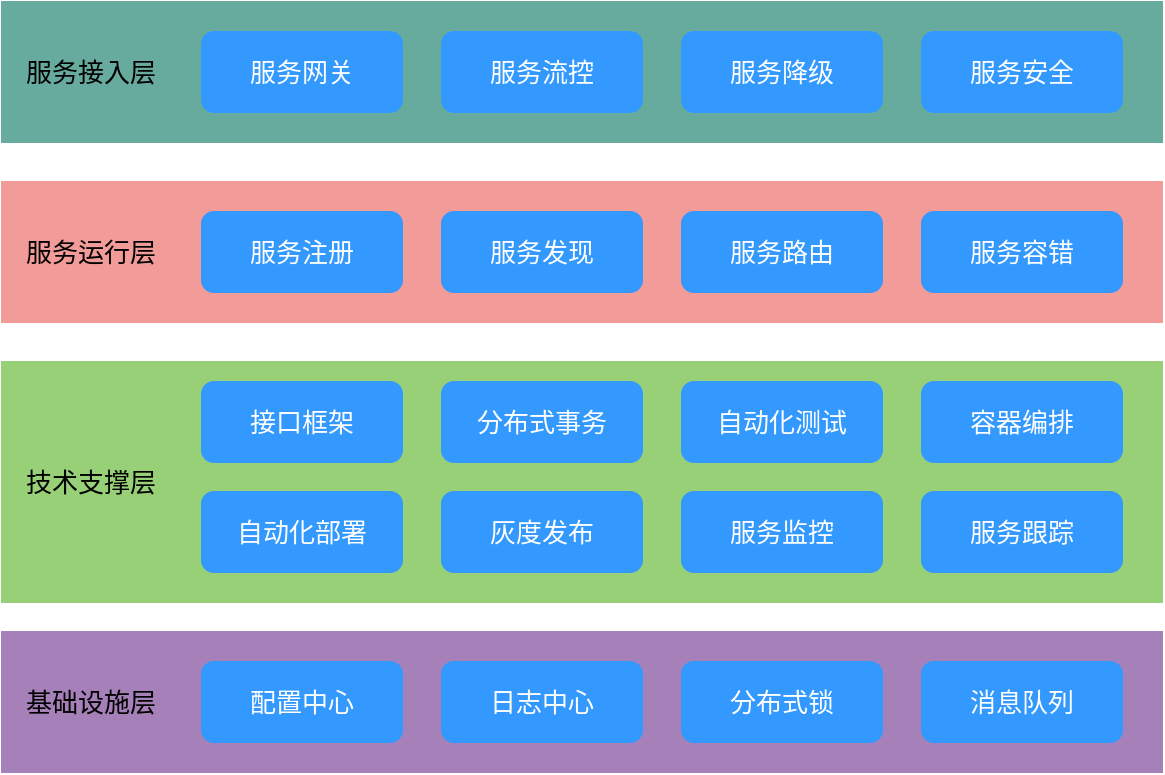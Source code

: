 <mxfile version="15.4.0" type="device" pages="3"><diagram id="jKe1ugcWd2qYfyS5gNuc" name="Page-1"><mxGraphModel dx="1074" dy="954" grid="1" gridSize="10" guides="1" tooltips="1" connect="1" arrows="1" fold="1" page="1" pageScale="1" pageWidth="827" pageHeight="1169" math="0" shadow="0"><root><mxCell id="0"/><mxCell id="1" parent="0"/><mxCell id="sHxyZPoB7y3CMggmvpls-24" value="服务接入层" style="rounded=0;whiteSpace=wrap;html=1;fontFamily=微软雅黑;fontSize=13;fontColor=#000000;strokeColor=#67AB9F;fillColor=#67AB9F;align=left;spacingLeft=10;" vertex="1" parent="1"><mxGeometry x="100" y="300" width="580" height="70" as="geometry"/></mxCell><mxCell id="sHxyZPoB7y3CMggmvpls-23" value="服务运行层" style="rounded=0;whiteSpace=wrap;html=1;fontFamily=微软雅黑;fontSize=13;fontColor=#000000;strokeColor=#F19C99;fillColor=#F19C99;align=left;spacingLeft=10;" vertex="1" parent="1"><mxGeometry x="100" y="390" width="580" height="70" as="geometry"/></mxCell><mxCell id="sHxyZPoB7y3CMggmvpls-22" value="技术支撑层" style="rounded=0;whiteSpace=wrap;html=1;fontFamily=微软雅黑;fontSize=13;fontColor=#000000;strokeColor=#97D077;fillColor=#97D077;align=left;spacingLeft=10;" vertex="1" parent="1"><mxGeometry x="100" y="480" width="580" height="120" as="geometry"/></mxCell><mxCell id="sHxyZPoB7y3CMggmvpls-21" value="基础设施层" style="rounded=0;whiteSpace=wrap;html=1;fontFamily=微软雅黑;fontSize=13;fontColor=#000000;strokeColor=#A680B8;fillColor=#A680B8;align=left;spacingLeft=10;" vertex="1" parent="1"><mxGeometry x="100" y="615" width="580" height="70" as="geometry"/></mxCell><mxCell id="sHxyZPoB7y3CMggmvpls-1" value="配置中心" style="rounded=1;whiteSpace=wrap;html=1;fontFamily=微软雅黑;fontSize=13;fillColor=#3399FF;strokeColor=#3399FF;fontColor=#FFFFFF;" vertex="1" parent="1"><mxGeometry x="200" y="630" width="100" height="40" as="geometry"/></mxCell><mxCell id="sHxyZPoB7y3CMggmvpls-2" value="日志中心" style="rounded=1;whiteSpace=wrap;html=1;fontFamily=微软雅黑;fontSize=13;fillColor=#3399FF;strokeColor=#3399FF;fontColor=#FFFFFF;" vertex="1" parent="1"><mxGeometry x="320" y="630" width="100" height="40" as="geometry"/></mxCell><mxCell id="sHxyZPoB7y3CMggmvpls-3" value="分布式锁" style="rounded=1;whiteSpace=wrap;html=1;fontFamily=微软雅黑;fontSize=13;fillColor=#3399FF;strokeColor=#3399FF;fontColor=#FFFFFF;" vertex="1" parent="1"><mxGeometry x="440" y="630" width="100" height="40" as="geometry"/></mxCell><mxCell id="sHxyZPoB7y3CMggmvpls-4" value="消息队列" style="rounded=1;whiteSpace=wrap;html=1;fontFamily=微软雅黑;fontSize=13;fillColor=#3399FF;strokeColor=#3399FF;fontColor=#FFFFFF;" vertex="1" parent="1"><mxGeometry x="560" y="630" width="100" height="40" as="geometry"/></mxCell><mxCell id="sHxyZPoB7y3CMggmvpls-5" value="自动化部署" style="rounded=1;whiteSpace=wrap;html=1;fontFamily=微软雅黑;fontSize=13;fillColor=#3399FF;strokeColor=#3399FF;fontColor=#FFFFFF;" vertex="1" parent="1"><mxGeometry x="200" y="545" width="100" height="40" as="geometry"/></mxCell><mxCell id="sHxyZPoB7y3CMggmvpls-6" value="灰度发布" style="rounded=1;whiteSpace=wrap;html=1;fontFamily=微软雅黑;fontSize=13;fillColor=#3399FF;strokeColor=#3399FF;fontColor=#FFFFFF;" vertex="1" parent="1"><mxGeometry x="320" y="545" width="100" height="40" as="geometry"/></mxCell><mxCell id="sHxyZPoB7y3CMggmvpls-7" value="服务监控" style="rounded=1;whiteSpace=wrap;html=1;fontFamily=微软雅黑;fontSize=13;fillColor=#3399FF;strokeColor=#3399FF;fontColor=#FFFFFF;" vertex="1" parent="1"><mxGeometry x="440" y="545" width="100" height="40" as="geometry"/></mxCell><mxCell id="sHxyZPoB7y3CMggmvpls-8" value="服务跟踪" style="rounded=1;whiteSpace=wrap;html=1;fontFamily=微软雅黑;fontSize=13;fillColor=#3399FF;strokeColor=#3399FF;fontColor=#FFFFFF;" vertex="1" parent="1"><mxGeometry x="560" y="545" width="100" height="40" as="geometry"/></mxCell><mxCell id="sHxyZPoB7y3CMggmvpls-9" value="接口框架" style="rounded=1;whiteSpace=wrap;html=1;fontFamily=微软雅黑;fontSize=13;fillColor=#3399FF;strokeColor=#3399FF;fontColor=#FFFFFF;" vertex="1" parent="1"><mxGeometry x="200" y="490" width="100" height="40" as="geometry"/></mxCell><mxCell id="sHxyZPoB7y3CMggmvpls-10" value="分布式事务" style="rounded=1;whiteSpace=wrap;html=1;fontFamily=微软雅黑;fontSize=13;fillColor=#3399FF;strokeColor=#3399FF;fontColor=#FFFFFF;" vertex="1" parent="1"><mxGeometry x="320" y="490" width="100" height="40" as="geometry"/></mxCell><mxCell id="sHxyZPoB7y3CMggmvpls-11" value="自动化测试" style="rounded=1;whiteSpace=wrap;html=1;fontFamily=微软雅黑;fontSize=13;fillColor=#3399FF;strokeColor=#3399FF;fontColor=#FFFFFF;" vertex="1" parent="1"><mxGeometry x="440" y="490" width="100" height="40" as="geometry"/></mxCell><mxCell id="sHxyZPoB7y3CMggmvpls-12" value="容器编排" style="rounded=1;whiteSpace=wrap;html=1;fontFamily=微软雅黑;fontSize=13;fillColor=#3399FF;strokeColor=#3399FF;fontColor=#FFFFFF;" vertex="1" parent="1"><mxGeometry x="560" y="490" width="100" height="40" as="geometry"/></mxCell><mxCell id="sHxyZPoB7y3CMggmvpls-13" value="服务注册" style="rounded=1;whiteSpace=wrap;html=1;fontFamily=微软雅黑;fontSize=13;fillColor=#3399FF;strokeColor=#3399FF;fontColor=#FFFFFF;" vertex="1" parent="1"><mxGeometry x="200" y="405" width="100" height="40" as="geometry"/></mxCell><mxCell id="sHxyZPoB7y3CMggmvpls-14" value="服务发现" style="rounded=1;whiteSpace=wrap;html=1;fontFamily=微软雅黑;fontSize=13;fillColor=#3399FF;strokeColor=#3399FF;fontColor=#FFFFFF;" vertex="1" parent="1"><mxGeometry x="320" y="405" width="100" height="40" as="geometry"/></mxCell><mxCell id="sHxyZPoB7y3CMggmvpls-15" value="服务路由" style="rounded=1;whiteSpace=wrap;html=1;fontFamily=微软雅黑;fontSize=13;fillColor=#3399FF;strokeColor=#3399FF;fontColor=#FFFFFF;" vertex="1" parent="1"><mxGeometry x="440" y="405" width="100" height="40" as="geometry"/></mxCell><mxCell id="sHxyZPoB7y3CMggmvpls-16" value="服务容错" style="rounded=1;whiteSpace=wrap;html=1;fontFamily=微软雅黑;fontSize=13;fillColor=#3399FF;strokeColor=#3399FF;fontColor=#FFFFFF;" vertex="1" parent="1"><mxGeometry x="560" y="405" width="100" height="40" as="geometry"/></mxCell><mxCell id="sHxyZPoB7y3CMggmvpls-17" value="服务网关" style="rounded=1;whiteSpace=wrap;html=1;fontFamily=微软雅黑;fontSize=13;fillColor=#3399FF;strokeColor=#3399FF;fontColor=#FFFFFF;" vertex="1" parent="1"><mxGeometry x="200" y="315" width="100" height="40" as="geometry"/></mxCell><mxCell id="sHxyZPoB7y3CMggmvpls-18" value="服务流控" style="rounded=1;whiteSpace=wrap;html=1;fontFamily=微软雅黑;fontSize=13;fillColor=#3399FF;strokeColor=#3399FF;fontColor=#FFFFFF;" vertex="1" parent="1"><mxGeometry x="320" y="315" width="100" height="40" as="geometry"/></mxCell><mxCell id="sHxyZPoB7y3CMggmvpls-19" value="服务降级" style="rounded=1;whiteSpace=wrap;html=1;fontFamily=微软雅黑;fontSize=13;fillColor=#3399FF;strokeColor=#3399FF;fontColor=#FFFFFF;" vertex="1" parent="1"><mxGeometry x="440" y="315" width="100" height="40" as="geometry"/></mxCell><mxCell id="sHxyZPoB7y3CMggmvpls-20" value="服务安全" style="rounded=1;whiteSpace=wrap;html=1;fontFamily=微软雅黑;fontSize=13;fillColor=#3399FF;strokeColor=#3399FF;fontColor=#FFFFFF;" vertex="1" parent="1"><mxGeometry x="560" y="315" width="100" height="40" as="geometry"/></mxCell></root></mxGraphModel></diagram><diagram id="Z_XVHHhlVCdZMIR9yQ0g" name="Page-2"><mxGraphModel dx="1074" dy="954" grid="1" gridSize="10" guides="1" tooltips="1" connect="1" arrows="1" fold="1" page="1" pageScale="1" pageWidth="827" pageHeight="1169" math="0" shadow="0"><root><mxCell id="Q5e4TwS98qTr8Il6aB6M-0"/><mxCell id="Q5e4TwS98qTr8Il6aB6M-1" parent="Q5e4TwS98qTr8Il6aB6M-0"/><mxCell id="wWzivkkSqYl8RUSPKKXo-0" value="服务接入层" style="rounded=0;whiteSpace=wrap;html=1;fontFamily=微软雅黑;fontSize=13;fontColor=#000000;strokeColor=#67AB9F;fillColor=#67AB9F;align=left;spacingLeft=10;" vertex="1" parent="Q5e4TwS98qTr8Il6aB6M-1"><mxGeometry x="100" y="300" width="580" height="70" as="geometry"/></mxCell><mxCell id="wWzivkkSqYl8RUSPKKXo-1" value="服务运行层" style="rounded=0;whiteSpace=wrap;html=1;fontFamily=微软雅黑;fontSize=13;fontColor=#000000;strokeColor=#F19C99;fillColor=#F19C99;align=left;spacingLeft=10;" vertex="1" parent="Q5e4TwS98qTr8Il6aB6M-1"><mxGeometry x="100" y="390" width="580" height="70" as="geometry"/></mxCell><mxCell id="wWzivkkSqYl8RUSPKKXo-2" value="技术支撑层" style="rounded=0;whiteSpace=wrap;html=1;fontFamily=微软雅黑;fontSize=13;fontColor=#000000;strokeColor=#97D077;fillColor=#97D077;align=left;spacingLeft=10;" vertex="1" parent="Q5e4TwS98qTr8Il6aB6M-1"><mxGeometry x="100" y="480" width="580" height="120" as="geometry"/></mxCell><mxCell id="wWzivkkSqYl8RUSPKKXo-3" value="基础设施层" style="rounded=0;whiteSpace=wrap;html=1;fontFamily=微软雅黑;fontSize=13;fontColor=#000000;strokeColor=#A680B8;fillColor=#A680B8;align=left;spacingLeft=10;" vertex="1" parent="Q5e4TwS98qTr8Il6aB6M-1"><mxGeometry x="100" y="615" width="580" height="70" as="geometry"/></mxCell><mxCell id="wWzivkkSqYl8RUSPKKXo-4" value="配置中心" style="rounded=1;whiteSpace=wrap;html=1;fontFamily=微软雅黑;fontSize=13;fillColor=#3399FF;strokeColor=#3399FF;fontColor=#FFFFFF;" vertex="1" parent="Q5e4TwS98qTr8Il6aB6M-1"><mxGeometry x="200" y="630" width="100" height="40" as="geometry"/></mxCell><mxCell id="wWzivkkSqYl8RUSPKKXo-5" value="日志中心" style="rounded=1;whiteSpace=wrap;html=1;fontFamily=微软雅黑;fontSize=13;fillColor=#3399FF;strokeColor=#3399FF;fontColor=#FFFFFF;" vertex="1" parent="Q5e4TwS98qTr8Il6aB6M-1"><mxGeometry x="320" y="630" width="100" height="40" as="geometry"/></mxCell><mxCell id="wWzivkkSqYl8RUSPKKXo-6" value="分布式锁" style="rounded=1;whiteSpace=wrap;html=1;fontFamily=微软雅黑;fontSize=13;fillColor=#3399FF;strokeColor=#3399FF;fontColor=#FFFFFF;" vertex="1" parent="Q5e4TwS98qTr8Il6aB6M-1"><mxGeometry x="440" y="630" width="100" height="40" as="geometry"/></mxCell><mxCell id="wWzivkkSqYl8RUSPKKXo-7" value="消息队列" style="rounded=1;whiteSpace=wrap;html=1;fontFamily=微软雅黑;fontSize=13;fillColor=#3399FF;strokeColor=#3399FF;fontColor=#FFFFFF;" vertex="1" parent="Q5e4TwS98qTr8Il6aB6M-1"><mxGeometry x="560" y="630" width="100" height="40" as="geometry"/></mxCell><mxCell id="wWzivkkSqYl8RUSPKKXo-8" value="自动化部署" style="rounded=1;whiteSpace=wrap;html=1;fontFamily=微软雅黑;fontSize=13;fillColor=#3399FF;strokeColor=#3399FF;fontColor=#FFFFFF;" vertex="1" parent="Q5e4TwS98qTr8Il6aB6M-1"><mxGeometry x="200" y="545" width="100" height="40" as="geometry"/></mxCell><mxCell id="wWzivkkSqYl8RUSPKKXo-9" value="灰度发布" style="rounded=1;whiteSpace=wrap;html=1;fontFamily=微软雅黑;fontSize=13;fillColor=#3399FF;strokeColor=#3399FF;fontColor=#FFFFFF;" vertex="1" parent="Q5e4TwS98qTr8Il6aB6M-1"><mxGeometry x="320" y="545" width="100" height="40" as="geometry"/></mxCell><mxCell id="wWzivkkSqYl8RUSPKKXo-10" value="服务监控" style="rounded=1;whiteSpace=wrap;html=1;fontFamily=微软雅黑;fontSize=13;fillColor=#3399FF;strokeColor=#3399FF;fontColor=#FFFFFF;" vertex="1" parent="Q5e4TwS98qTr8Il6aB6M-1"><mxGeometry x="440" y="545" width="100" height="40" as="geometry"/></mxCell><mxCell id="wWzivkkSqYl8RUSPKKXo-11" value="服务跟踪" style="rounded=1;whiteSpace=wrap;html=1;fontFamily=微软雅黑;fontSize=13;fillColor=#3399FF;strokeColor=#3399FF;fontColor=#FFFFFF;" vertex="1" parent="Q5e4TwS98qTr8Il6aB6M-1"><mxGeometry x="560" y="545" width="100" height="40" as="geometry"/></mxCell><mxCell id="wWzivkkSqYl8RUSPKKXo-12" value="接口框架" style="rounded=1;whiteSpace=wrap;html=1;fontFamily=微软雅黑;fontSize=13;fillColor=#3399FF;strokeColor=#3399FF;fontColor=#FFFFFF;" vertex="1" parent="Q5e4TwS98qTr8Il6aB6M-1"><mxGeometry x="200" y="490" width="100" height="40" as="geometry"/></mxCell><mxCell id="wWzivkkSqYl8RUSPKKXo-13" value="分布式事务" style="rounded=1;whiteSpace=wrap;html=1;fontFamily=微软雅黑;fontSize=13;fillColor=#3399FF;strokeColor=#3399FF;fontColor=#FFFFFF;" vertex="1" parent="Q5e4TwS98qTr8Il6aB6M-1"><mxGeometry x="320" y="490" width="100" height="40" as="geometry"/></mxCell><mxCell id="wWzivkkSqYl8RUSPKKXo-14" value="自动化测试" style="rounded=1;whiteSpace=wrap;html=1;fontFamily=微软雅黑;fontSize=13;fillColor=#3399FF;strokeColor=#3399FF;fontColor=#FFFFFF;" vertex="1" parent="Q5e4TwS98qTr8Il6aB6M-1"><mxGeometry x="440" y="490" width="100" height="40" as="geometry"/></mxCell><mxCell id="wWzivkkSqYl8RUSPKKXo-15" value="容器编排" style="rounded=1;whiteSpace=wrap;html=1;fontFamily=微软雅黑;fontSize=13;fillColor=#3399FF;strokeColor=#3399FF;fontColor=#FFFFFF;" vertex="1" parent="Q5e4TwS98qTr8Il6aB6M-1"><mxGeometry x="560" y="490" width="100" height="40" as="geometry"/></mxCell><mxCell id="wWzivkkSqYl8RUSPKKXo-16" value="服务注册" style="rounded=1;whiteSpace=wrap;html=1;fontFamily=微软雅黑;fontSize=13;fillColor=#3399FF;strokeColor=#3399FF;fontColor=#FFFFFF;" vertex="1" parent="Q5e4TwS98qTr8Il6aB6M-1"><mxGeometry x="200" y="405" width="100" height="40" as="geometry"/></mxCell><mxCell id="wWzivkkSqYl8RUSPKKXo-17" value="服务发现" style="rounded=1;whiteSpace=wrap;html=1;fontFamily=微软雅黑;fontSize=13;fillColor=#3399FF;strokeColor=#3399FF;fontColor=#FFFFFF;" vertex="1" parent="Q5e4TwS98qTr8Il6aB6M-1"><mxGeometry x="320" y="405" width="100" height="40" as="geometry"/></mxCell><mxCell id="wWzivkkSqYl8RUSPKKXo-18" value="服务路由" style="rounded=1;whiteSpace=wrap;html=1;fontFamily=微软雅黑;fontSize=13;fillColor=#3399FF;strokeColor=#3399FF;fontColor=#FFFFFF;" vertex="1" parent="Q5e4TwS98qTr8Il6aB6M-1"><mxGeometry x="440" y="405" width="100" height="40" as="geometry"/></mxCell><mxCell id="wWzivkkSqYl8RUSPKKXo-19" value="服务容错" style="rounded=1;whiteSpace=wrap;html=1;fontFamily=微软雅黑;fontSize=13;fillColor=#3399FF;strokeColor=#3399FF;fontColor=#FFFFFF;" vertex="1" parent="Q5e4TwS98qTr8Il6aB6M-1"><mxGeometry x="560" y="405" width="100" height="40" as="geometry"/></mxCell><mxCell id="wWzivkkSqYl8RUSPKKXo-20" value="服务网关" style="rounded=1;whiteSpace=wrap;html=1;fontFamily=微软雅黑;fontSize=13;fillColor=#3399FF;strokeColor=#3399FF;fontColor=#FFFFFF;" vertex="1" parent="Q5e4TwS98qTr8Il6aB6M-1"><mxGeometry x="200" y="315" width="100" height="40" as="geometry"/></mxCell><mxCell id="wWzivkkSqYl8RUSPKKXo-21" value="服务流控" style="rounded=1;whiteSpace=wrap;html=1;fontFamily=微软雅黑;fontSize=13;fillColor=#3399FF;strokeColor=#3399FF;fontColor=#FFFFFF;" vertex="1" parent="Q5e4TwS98qTr8Il6aB6M-1"><mxGeometry x="320" y="315" width="100" height="40" as="geometry"/></mxCell><mxCell id="wWzivkkSqYl8RUSPKKXo-22" value="服务降级" style="rounded=1;whiteSpace=wrap;html=1;fontFamily=微软雅黑;fontSize=13;fillColor=#3399FF;strokeColor=#3399FF;fontColor=#FFFFFF;" vertex="1" parent="Q5e4TwS98qTr8Il6aB6M-1"><mxGeometry x="440" y="315" width="100" height="40" as="geometry"/></mxCell><mxCell id="wWzivkkSqYl8RUSPKKXo-23" value="服务安全" style="rounded=1;whiteSpace=wrap;html=1;fontFamily=微软雅黑;fontSize=13;fillColor=#3399FF;strokeColor=#3399FF;fontColor=#FFFFFF;" vertex="1" parent="Q5e4TwS98qTr8Il6aB6M-1"><mxGeometry x="560" y="315" width="100" height="40" as="geometry"/></mxCell><mxCell id="wWzivkkSqYl8RUSPKKXo-24" value="2" style="ellipse;whiteSpace=wrap;html=1;aspect=fixed;fontFamily=微软雅黑;fontSize=20;fontColor=#000000;strokeColor=#FFB570;fillColor=#FFB570;align=center;" vertex="1" parent="Q5e4TwS98qTr8Il6aB6M-1"><mxGeometry x="50" y="312.5" width="45" height="45" as="geometry"/></mxCell><mxCell id="wWzivkkSqYl8RUSPKKXo-25" value="1" style="ellipse;whiteSpace=wrap;html=1;aspect=fixed;fontFamily=微软雅黑;fontSize=20;fontColor=#000000;strokeColor=#FFB570;fillColor=#FFB570;align=center;" vertex="1" parent="Q5e4TwS98qTr8Il6aB6M-1"><mxGeometry x="50" y="402.5" width="45" height="45" as="geometry"/></mxCell><mxCell id="wWzivkkSqYl8RUSPKKXo-26" value="4" style="ellipse;whiteSpace=wrap;html=1;aspect=fixed;fontFamily=微软雅黑;fontSize=20;fontColor=#000000;strokeColor=#FFB570;fillColor=#FFB570;align=center;" vertex="1" parent="Q5e4TwS98qTr8Il6aB6M-1"><mxGeometry x="50" y="517.5" width="45" height="45" as="geometry"/></mxCell><mxCell id="wWzivkkSqYl8RUSPKKXo-27" value="3" style="ellipse;whiteSpace=wrap;html=1;aspect=fixed;fontFamily=微软雅黑;fontSize=20;fontColor=#000000;strokeColor=#FFB570;fillColor=#FFB570;align=center;" vertex="1" parent="Q5e4TwS98qTr8Il6aB6M-1"><mxGeometry x="50" y="627.5" width="45" height="45" as="geometry"/></mxCell></root></mxGraphModel></diagram><diagram id="jQyz-XRgEafcFGqDRDac" name="Page-3"><mxGraphModel dx="1074" dy="954" grid="1" gridSize="10" guides="1" tooltips="1" connect="1" arrows="1" fold="1" page="1" pageScale="1" pageWidth="827" pageHeight="1169" math="0" shadow="0"><root><mxCell id="J03e5Uob4Y_To_rF2UiW-0"/><mxCell id="J03e5Uob4Y_To_rF2UiW-1" parent="J03e5Uob4Y_To_rF2UiW-0"/><mxCell id="J03e5Uob4Y_To_rF2UiW-3" value="服务运行层" style="rounded=0;whiteSpace=wrap;html=1;fontFamily=微软雅黑;fontSize=13;fontColor=#000000;strokeColor=#F19C99;fillColor=#F19C99;align=left;spacingLeft=10;" vertex="1" parent="J03e5Uob4Y_To_rF2UiW-1"><mxGeometry x="100" y="390" width="580" height="70" as="geometry"/></mxCell><mxCell id="J03e5Uob4Y_To_rF2UiW-26" value="" style="rounded=0;whiteSpace=wrap;html=1;fontFamily=微软雅黑;fontSize=20;align=center;dashed=1;" vertex="1" parent="J03e5Uob4Y_To_rF2UiW-1"><mxGeometry x="190" y="395" width="360" height="60" as="geometry"/></mxCell><mxCell id="J03e5Uob4Y_To_rF2UiW-2" value="服务接入层" style="rounded=0;whiteSpace=wrap;html=1;fontFamily=微软雅黑;fontSize=13;fontColor=#000000;strokeColor=#67AB9F;fillColor=#67AB9F;align=left;spacingLeft=10;" vertex="1" parent="J03e5Uob4Y_To_rF2UiW-1"><mxGeometry x="100" y="300" width="580" height="70" as="geometry"/></mxCell><mxCell id="J03e5Uob4Y_To_rF2UiW-4" value="技术支撑层" style="rounded=0;whiteSpace=wrap;html=1;fontFamily=微软雅黑;fontSize=13;fontColor=#000000;strokeColor=#97D077;fillColor=#97D077;align=left;spacingLeft=10;" vertex="1" parent="J03e5Uob4Y_To_rF2UiW-1"><mxGeometry x="100" y="480" width="580" height="120" as="geometry"/></mxCell><mxCell id="J03e5Uob4Y_To_rF2UiW-5" value="基础设施层" style="rounded=0;whiteSpace=wrap;html=1;fontFamily=微软雅黑;fontSize=13;fontColor=#000000;strokeColor=#A680B8;fillColor=#A680B8;align=left;spacingLeft=10;" vertex="1" parent="J03e5Uob4Y_To_rF2UiW-1"><mxGeometry x="100" y="615" width="580" height="70" as="geometry"/></mxCell><mxCell id="J03e5Uob4Y_To_rF2UiW-6" value="配置中心" style="rounded=1;whiteSpace=wrap;html=1;fontFamily=微软雅黑;fontSize=13;fillColor=#3399FF;strokeColor=#3399FF;fontColor=#FFFFFF;" vertex="1" parent="J03e5Uob4Y_To_rF2UiW-1"><mxGeometry x="200" y="630" width="100" height="40" as="geometry"/></mxCell><mxCell id="J03e5Uob4Y_To_rF2UiW-7" value="日志中心" style="rounded=1;whiteSpace=wrap;html=1;fontFamily=微软雅黑;fontSize=13;fillColor=#3399FF;strokeColor=#3399FF;fontColor=#FFFFFF;" vertex="1" parent="J03e5Uob4Y_To_rF2UiW-1"><mxGeometry x="320" y="630" width="100" height="40" as="geometry"/></mxCell><mxCell id="J03e5Uob4Y_To_rF2UiW-8" value="分布式锁" style="rounded=1;whiteSpace=wrap;html=1;fontFamily=微软雅黑;fontSize=13;fillColor=#3399FF;strokeColor=#3399FF;fontColor=#FFFFFF;" vertex="1" parent="J03e5Uob4Y_To_rF2UiW-1"><mxGeometry x="440" y="630" width="100" height="40" as="geometry"/></mxCell><mxCell id="J03e5Uob4Y_To_rF2UiW-9" value="消息队列" style="rounded=1;whiteSpace=wrap;html=1;fontFamily=微软雅黑;fontSize=13;fillColor=#3399FF;strokeColor=#3399FF;fontColor=#FFFFFF;" vertex="1" parent="J03e5Uob4Y_To_rF2UiW-1"><mxGeometry x="560" y="630" width="100" height="40" as="geometry"/></mxCell><mxCell id="J03e5Uob4Y_To_rF2UiW-10" value="自动化部署" style="rounded=1;whiteSpace=wrap;html=1;fontFamily=微软雅黑;fontSize=13;fillColor=#3399FF;strokeColor=#3399FF;fontColor=#FFFFFF;" vertex="1" parent="J03e5Uob4Y_To_rF2UiW-1"><mxGeometry x="200" y="545" width="100" height="40" as="geometry"/></mxCell><mxCell id="J03e5Uob4Y_To_rF2UiW-11" value="灰度发布" style="rounded=1;whiteSpace=wrap;html=1;fontFamily=微软雅黑;fontSize=13;fillColor=#3399FF;strokeColor=#3399FF;fontColor=#FFFFFF;" vertex="1" parent="J03e5Uob4Y_To_rF2UiW-1"><mxGeometry x="320" y="545" width="100" height="40" as="geometry"/></mxCell><mxCell id="J03e5Uob4Y_To_rF2UiW-12" value="服务监控" style="rounded=1;whiteSpace=wrap;html=1;fontFamily=微软雅黑;fontSize=13;fillColor=#3399FF;strokeColor=#3399FF;fontColor=#FFFFFF;" vertex="1" parent="J03e5Uob4Y_To_rF2UiW-1"><mxGeometry x="440" y="545" width="100" height="40" as="geometry"/></mxCell><mxCell id="J03e5Uob4Y_To_rF2UiW-13" value="服务跟踪" style="rounded=1;whiteSpace=wrap;html=1;fontFamily=微软雅黑;fontSize=13;fillColor=#3399FF;strokeColor=#3399FF;fontColor=#FFFFFF;" vertex="1" parent="J03e5Uob4Y_To_rF2UiW-1"><mxGeometry x="560" y="545" width="100" height="40" as="geometry"/></mxCell><mxCell id="J03e5Uob4Y_To_rF2UiW-14" value="接口框架" style="rounded=1;whiteSpace=wrap;html=1;fontFamily=微软雅黑;fontSize=13;fillColor=#3399FF;strokeColor=#3399FF;fontColor=#FFFFFF;" vertex="1" parent="J03e5Uob4Y_To_rF2UiW-1"><mxGeometry x="200" y="490" width="100" height="40" as="geometry"/></mxCell><mxCell id="J03e5Uob4Y_To_rF2UiW-15" value="分布式事务" style="rounded=1;whiteSpace=wrap;html=1;fontFamily=微软雅黑;fontSize=13;fillColor=#3399FF;strokeColor=#3399FF;fontColor=#FFFFFF;" vertex="1" parent="J03e5Uob4Y_To_rF2UiW-1"><mxGeometry x="320" y="490" width="100" height="40" as="geometry"/></mxCell><mxCell id="J03e5Uob4Y_To_rF2UiW-16" value="自动化测试" style="rounded=1;whiteSpace=wrap;html=1;fontFamily=微软雅黑;fontSize=13;fillColor=#3399FF;strokeColor=#3399FF;fontColor=#FFFFFF;" vertex="1" parent="J03e5Uob4Y_To_rF2UiW-1"><mxGeometry x="440" y="490" width="100" height="40" as="geometry"/></mxCell><mxCell id="J03e5Uob4Y_To_rF2UiW-17" value="容器编排" style="rounded=1;whiteSpace=wrap;html=1;fontFamily=微软雅黑;fontSize=13;fillColor=#3399FF;strokeColor=#3399FF;fontColor=#FFFFFF;" vertex="1" parent="J03e5Uob4Y_To_rF2UiW-1"><mxGeometry x="560" y="490" width="100" height="40" as="geometry"/></mxCell><mxCell id="J03e5Uob4Y_To_rF2UiW-18" value="服务注册" style="rounded=1;whiteSpace=wrap;html=1;fontFamily=微软雅黑;fontSize=13;fillColor=#EA6B66;strokeColor=#EA6B66;fontColor=#FFFFFF;" vertex="1" parent="J03e5Uob4Y_To_rF2UiW-1"><mxGeometry x="200" y="405" width="100" height="40" as="geometry"/></mxCell><mxCell id="J03e5Uob4Y_To_rF2UiW-19" value="服务发现" style="rounded=1;whiteSpace=wrap;html=1;fontFamily=微软雅黑;fontSize=13;fillColor=#EA6B66;strokeColor=#EA6B66;fontColor=#FFFFFF;" vertex="1" parent="J03e5Uob4Y_To_rF2UiW-1"><mxGeometry x="320" y="405" width="100" height="40" as="geometry"/></mxCell><mxCell id="J03e5Uob4Y_To_rF2UiW-20" value="服务路由" style="rounded=1;whiteSpace=wrap;html=1;fontFamily=微软雅黑;fontSize=13;fillColor=#EA6B66;strokeColor=#EA6B66;fontColor=#FFFFFF;" vertex="1" parent="J03e5Uob4Y_To_rF2UiW-1"><mxGeometry x="440" y="405" width="100" height="40" as="geometry"/></mxCell><mxCell id="J03e5Uob4Y_To_rF2UiW-21" value="服务容错" style="rounded=1;whiteSpace=wrap;html=1;fontFamily=微软雅黑;fontSize=13;fillColor=#3399FF;strokeColor=#3399FF;fontColor=#FFFFFF;" vertex="1" parent="J03e5Uob4Y_To_rF2UiW-1"><mxGeometry x="560" y="405" width="100" height="40" as="geometry"/></mxCell><mxCell id="J03e5Uob4Y_To_rF2UiW-22" value="服务网关" style="rounded=1;whiteSpace=wrap;html=1;fontFamily=微软雅黑;fontSize=13;fillColor=#3399FF;strokeColor=#3399FF;fontColor=#FFFFFF;" vertex="1" parent="J03e5Uob4Y_To_rF2UiW-1"><mxGeometry x="200" y="315" width="100" height="40" as="geometry"/></mxCell><mxCell id="J03e5Uob4Y_To_rF2UiW-23" value="服务流控" style="rounded=1;whiteSpace=wrap;html=1;fontFamily=微软雅黑;fontSize=13;fillColor=#3399FF;strokeColor=#3399FF;fontColor=#FFFFFF;" vertex="1" parent="J03e5Uob4Y_To_rF2UiW-1"><mxGeometry x="320" y="315" width="100" height="40" as="geometry"/></mxCell><mxCell id="J03e5Uob4Y_To_rF2UiW-24" value="服务降级" style="rounded=1;whiteSpace=wrap;html=1;fontFamily=微软雅黑;fontSize=13;fillColor=#3399FF;strokeColor=#3399FF;fontColor=#FFFFFF;" vertex="1" parent="J03e5Uob4Y_To_rF2UiW-1"><mxGeometry x="440" y="315" width="100" height="40" as="geometry"/></mxCell><mxCell id="J03e5Uob4Y_To_rF2UiW-25" value="服务安全" style="rounded=1;whiteSpace=wrap;html=1;fontFamily=微软雅黑;fontSize=13;fillColor=#3399FF;strokeColor=#3399FF;fontColor=#FFFFFF;" vertex="1" parent="J03e5Uob4Y_To_rF2UiW-1"><mxGeometry x="560" y="315" width="100" height="40" as="geometry"/></mxCell></root></mxGraphModel></diagram></mxfile>